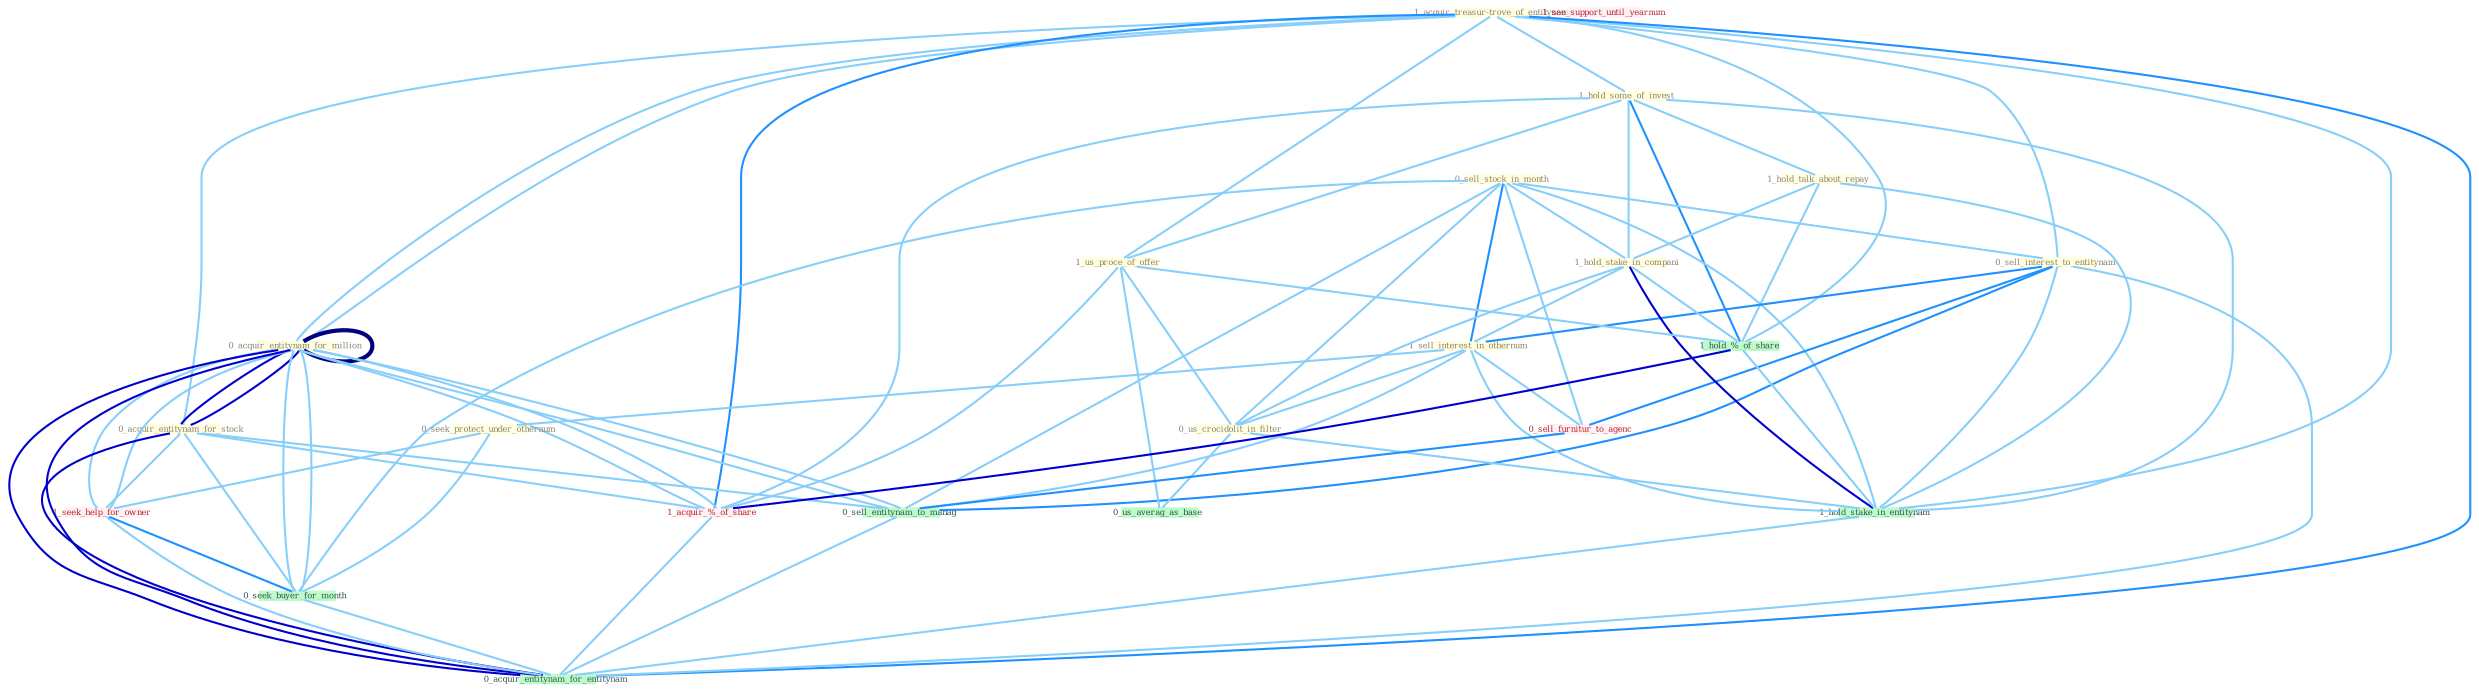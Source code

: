 Graph G{ 
    node
    [shape=polygon,style=filled,width=.5,height=.06,color="#BDFCC9",fixedsize=true,fontsize=4,
    fontcolor="#2f4f4f"];
    {node
    [color="#ffffe0", fontcolor="#8b7d6b"] "1_acquir_treasur-trove_of_entitynam " "0_acquir_entitynam_for_million " "1_hold_some_of_invest " "0_sell_stock_in_month " "1_hold_talk_about_repay " "0_sell_interest_to_entitynam " "1_hold_stake_in_compani " "1_sell_interest_in_othernum " "1_us_proce_of_offer " "0_acquir_entitynam_for_million " "0_us_crocidolit_in_filter " "0_acquir_entitynam_for_stock " "0_seek_protect_under_othernum "}
{node [color="#fff0f5", fontcolor="#b22222"] "1_seek_help_for_owner " "1_acquir_%_of_share " "1_see_support_until_yearnum " "0_sell_furnitur_to_agenc "}
edge [color="#B0E2FF"];

	"1_acquir_treasur-trove_of_entitynam " -- "0_acquir_entitynam_for_million " [w="1", color="#87cefa" ];
	"1_acquir_treasur-trove_of_entitynam " -- "1_hold_some_of_invest " [w="1", color="#87cefa" ];
	"1_acquir_treasur-trove_of_entitynam " -- "0_sell_interest_to_entitynam " [w="1", color="#87cefa" ];
	"1_acquir_treasur-trove_of_entitynam " -- "1_us_proce_of_offer " [w="1", color="#87cefa" ];
	"1_acquir_treasur-trove_of_entitynam " -- "0_acquir_entitynam_for_million " [w="1", color="#87cefa" ];
	"1_acquir_treasur-trove_of_entitynam " -- "0_acquir_entitynam_for_stock " [w="1", color="#87cefa" ];
	"1_acquir_treasur-trove_of_entitynam " -- "1_hold_%_of_share " [w="1", color="#87cefa" ];
	"1_acquir_treasur-trove_of_entitynam " -- "1_hold_stake_in_entitynam " [w="1", color="#87cefa" ];
	"1_acquir_treasur-trove_of_entitynam " -- "1_acquir_%_of_share " [w="2", color="#1e90ff" , len=0.8];
	"1_acquir_treasur-trove_of_entitynam " -- "0_acquir_entitynam_for_entitynam " [w="2", color="#1e90ff" , len=0.8];
	"0_acquir_entitynam_for_million " -- "0_acquir_entitynam_for_million " [w="4", style=bold, color="#000080", len=0.4];
	"0_acquir_entitynam_for_million " -- "0_acquir_entitynam_for_stock " [w="3", color="#0000cd" , len=0.6];
	"0_acquir_entitynam_for_million " -- "1_seek_help_for_owner " [w="1", color="#87cefa" ];
	"0_acquir_entitynam_for_million " -- "0_seek_buyer_for_month " [w="1", color="#87cefa" ];
	"0_acquir_entitynam_for_million " -- "1_acquir_%_of_share " [w="1", color="#87cefa" ];
	"0_acquir_entitynam_for_million " -- "0_sell_entitynam_to_manag " [w="1", color="#87cefa" ];
	"0_acquir_entitynam_for_million " -- "0_acquir_entitynam_for_entitynam " [w="3", color="#0000cd" , len=0.6];
	"1_hold_some_of_invest " -- "1_hold_talk_about_repay " [w="1", color="#87cefa" ];
	"1_hold_some_of_invest " -- "1_hold_stake_in_compani " [w="1", color="#87cefa" ];
	"1_hold_some_of_invest " -- "1_us_proce_of_offer " [w="1", color="#87cefa" ];
	"1_hold_some_of_invest " -- "1_hold_%_of_share " [w="2", color="#1e90ff" , len=0.8];
	"1_hold_some_of_invest " -- "1_hold_stake_in_entitynam " [w="1", color="#87cefa" ];
	"1_hold_some_of_invest " -- "1_acquir_%_of_share " [w="1", color="#87cefa" ];
	"0_sell_stock_in_month " -- "0_sell_interest_to_entitynam " [w="1", color="#87cefa" ];
	"0_sell_stock_in_month " -- "1_hold_stake_in_compani " [w="1", color="#87cefa" ];
	"0_sell_stock_in_month " -- "1_sell_interest_in_othernum " [w="2", color="#1e90ff" , len=0.8];
	"0_sell_stock_in_month " -- "0_us_crocidolit_in_filter " [w="1", color="#87cefa" ];
	"0_sell_stock_in_month " -- "1_hold_stake_in_entitynam " [w="1", color="#87cefa" ];
	"0_sell_stock_in_month " -- "0_seek_buyer_for_month " [w="1", color="#87cefa" ];
	"0_sell_stock_in_month " -- "0_sell_furnitur_to_agenc " [w="1", color="#87cefa" ];
	"0_sell_stock_in_month " -- "0_sell_entitynam_to_manag " [w="1", color="#87cefa" ];
	"1_hold_talk_about_repay " -- "1_hold_stake_in_compani " [w="1", color="#87cefa" ];
	"1_hold_talk_about_repay " -- "1_hold_%_of_share " [w="1", color="#87cefa" ];
	"1_hold_talk_about_repay " -- "1_hold_stake_in_entitynam " [w="1", color="#87cefa" ];
	"0_sell_interest_to_entitynam " -- "1_sell_interest_in_othernum " [w="2", color="#1e90ff" , len=0.8];
	"0_sell_interest_to_entitynam " -- "1_hold_stake_in_entitynam " [w="1", color="#87cefa" ];
	"0_sell_interest_to_entitynam " -- "0_sell_furnitur_to_agenc " [w="2", color="#1e90ff" , len=0.8];
	"0_sell_interest_to_entitynam " -- "0_sell_entitynam_to_manag " [w="2", color="#1e90ff" , len=0.8];
	"0_sell_interest_to_entitynam " -- "0_acquir_entitynam_for_entitynam " [w="1", color="#87cefa" ];
	"1_hold_stake_in_compani " -- "1_sell_interest_in_othernum " [w="1", color="#87cefa" ];
	"1_hold_stake_in_compani " -- "0_us_crocidolit_in_filter " [w="1", color="#87cefa" ];
	"1_hold_stake_in_compani " -- "1_hold_%_of_share " [w="1", color="#87cefa" ];
	"1_hold_stake_in_compani " -- "1_hold_stake_in_entitynam " [w="3", color="#0000cd" , len=0.6];
	"1_sell_interest_in_othernum " -- "0_us_crocidolit_in_filter " [w="1", color="#87cefa" ];
	"1_sell_interest_in_othernum " -- "0_seek_protect_under_othernum " [w="1", color="#87cefa" ];
	"1_sell_interest_in_othernum " -- "1_hold_stake_in_entitynam " [w="1", color="#87cefa" ];
	"1_sell_interest_in_othernum " -- "0_sell_furnitur_to_agenc " [w="1", color="#87cefa" ];
	"1_sell_interest_in_othernum " -- "0_sell_entitynam_to_manag " [w="1", color="#87cefa" ];
	"1_us_proce_of_offer " -- "0_us_crocidolit_in_filter " [w="1", color="#87cefa" ];
	"1_us_proce_of_offer " -- "1_hold_%_of_share " [w="1", color="#87cefa" ];
	"1_us_proce_of_offer " -- "1_acquir_%_of_share " [w="1", color="#87cefa" ];
	"1_us_proce_of_offer " -- "0_us_averag_as_base " [w="1", color="#87cefa" ];
	"0_acquir_entitynam_for_million " -- "0_acquir_entitynam_for_stock " [w="3", color="#0000cd" , len=0.6];
	"0_acquir_entitynam_for_million " -- "1_seek_help_for_owner " [w="1", color="#87cefa" ];
	"0_acquir_entitynam_for_million " -- "0_seek_buyer_for_month " [w="1", color="#87cefa" ];
	"0_acquir_entitynam_for_million " -- "1_acquir_%_of_share " [w="1", color="#87cefa" ];
	"0_acquir_entitynam_for_million " -- "0_sell_entitynam_to_manag " [w="1", color="#87cefa" ];
	"0_acquir_entitynam_for_million " -- "0_acquir_entitynam_for_entitynam " [w="3", color="#0000cd" , len=0.6];
	"0_us_crocidolit_in_filter " -- "1_hold_stake_in_entitynam " [w="1", color="#87cefa" ];
	"0_us_crocidolit_in_filter " -- "0_us_averag_as_base " [w="1", color="#87cefa" ];
	"0_acquir_entitynam_for_stock " -- "1_seek_help_for_owner " [w="1", color="#87cefa" ];
	"0_acquir_entitynam_for_stock " -- "0_seek_buyer_for_month " [w="1", color="#87cefa" ];
	"0_acquir_entitynam_for_stock " -- "1_acquir_%_of_share " [w="1", color="#87cefa" ];
	"0_acquir_entitynam_for_stock " -- "0_sell_entitynam_to_manag " [w="1", color="#87cefa" ];
	"0_acquir_entitynam_for_stock " -- "0_acquir_entitynam_for_entitynam " [w="3", color="#0000cd" , len=0.6];
	"0_seek_protect_under_othernum " -- "1_seek_help_for_owner " [w="1", color="#87cefa" ];
	"0_seek_protect_under_othernum " -- "0_seek_buyer_for_month " [w="1", color="#87cefa" ];
	"1_hold_%_of_share " -- "1_hold_stake_in_entitynam " [w="1", color="#87cefa" ];
	"1_hold_%_of_share " -- "1_acquir_%_of_share " [w="3", color="#0000cd" , len=0.6];
	"1_hold_stake_in_entitynam " -- "0_acquir_entitynam_for_entitynam " [w="1", color="#87cefa" ];
	"1_seek_help_for_owner " -- "0_seek_buyer_for_month " [w="2", color="#1e90ff" , len=0.8];
	"1_seek_help_for_owner " -- "0_acquir_entitynam_for_entitynam " [w="1", color="#87cefa" ];
	"0_seek_buyer_for_month " -- "0_acquir_entitynam_for_entitynam " [w="1", color="#87cefa" ];
	"1_acquir_%_of_share " -- "0_acquir_entitynam_for_entitynam " [w="1", color="#87cefa" ];
	"0_sell_furnitur_to_agenc " -- "0_sell_entitynam_to_manag " [w="2", color="#1e90ff" , len=0.8];
	"0_sell_entitynam_to_manag " -- "0_acquir_entitynam_for_entitynam " [w="1", color="#87cefa" ];
}